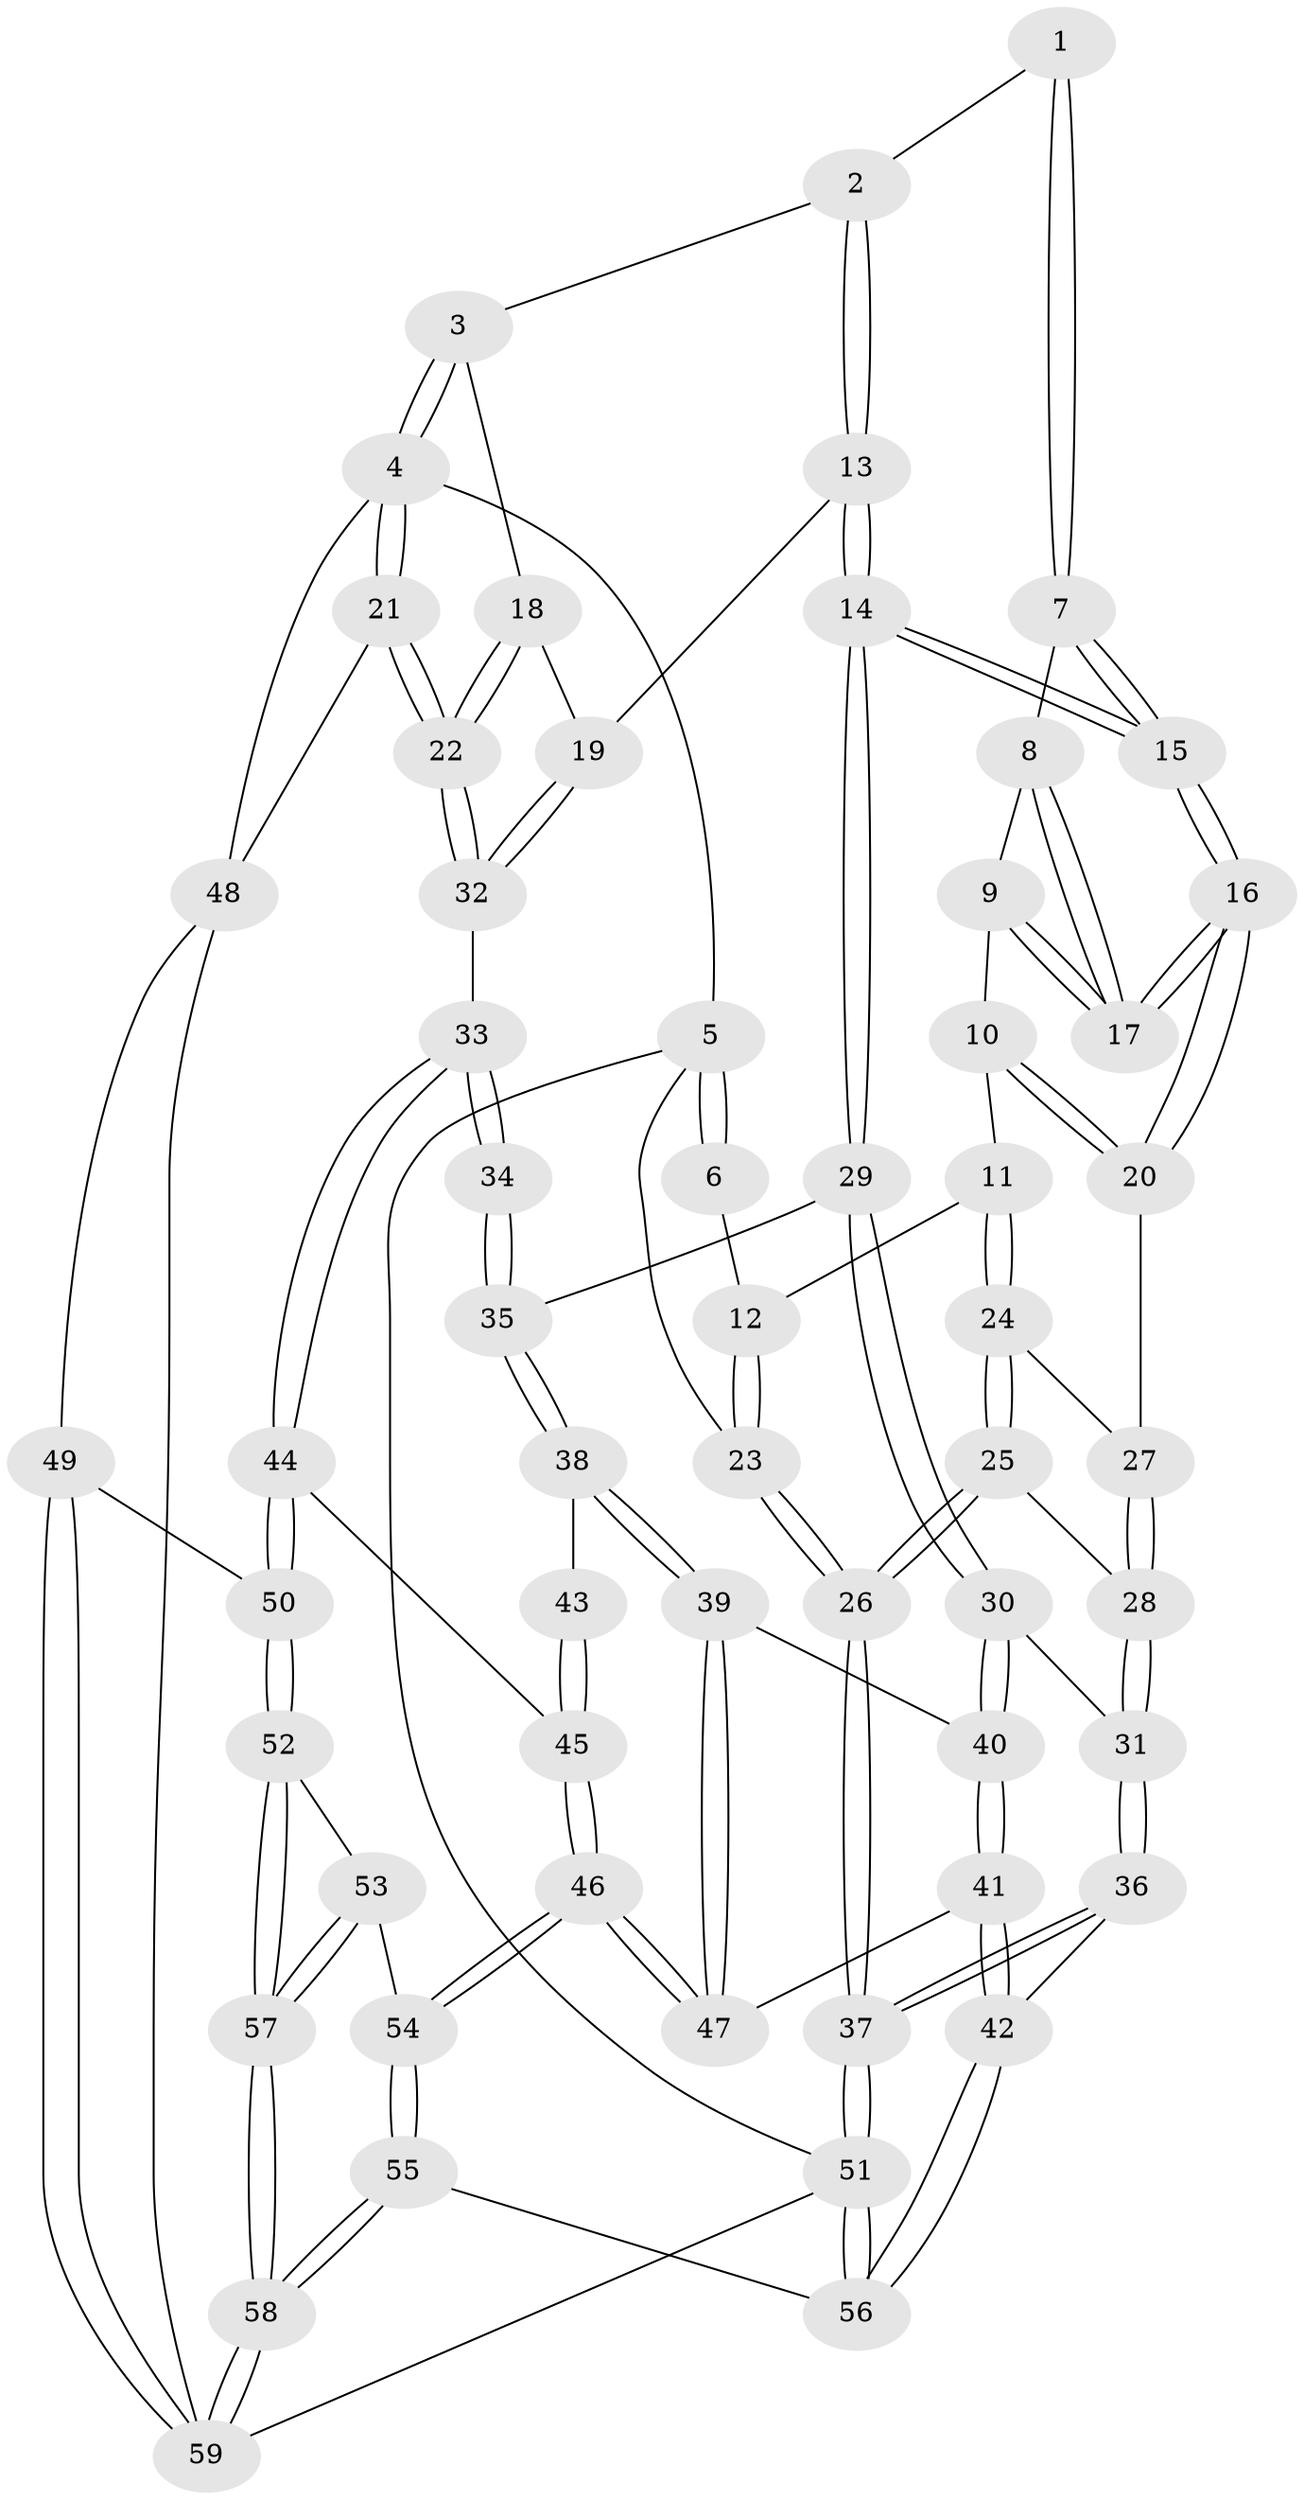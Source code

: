 // Generated by graph-tools (version 1.1) at 2025/16/03/09/25 04:16:57]
// undirected, 59 vertices, 144 edges
graph export_dot {
graph [start="1"]
  node [color=gray90,style=filled];
  1 [pos="+0.23894900200332045+0"];
  2 [pos="+0.4380627959194132+0"];
  3 [pos="+0.7394079695453087+0"];
  4 [pos="+1+0"];
  5 [pos="+0+0"];
  6 [pos="+0.23283419992134982+0"];
  7 [pos="+0.25385073893517796+0"];
  8 [pos="+0.23191888597568022+0.0400353984733721"];
  9 [pos="+0.20770425949244672+0.11177472065973211"];
  10 [pos="+0.18270066332091045+0.13851962322692063"];
  11 [pos="+0.0869723580017441+0.1861216491506996"];
  12 [pos="+0.05835880001065956+0.16696022000972857"];
  13 [pos="+0.44463840644437375+0.22993115841452358"];
  14 [pos="+0.4140872287723682+0.24403973862565922"];
  15 [pos="+0.4034297066474498+0.24026674582474195"];
  16 [pos="+0.3276770848913903+0.24180841222598481"];
  17 [pos="+0.3010764696607754+0.205517867575697"];
  18 [pos="+0.7312349812272488+0"];
  19 [pos="+0.5322877872085181+0.21888723199070897"];
  20 [pos="+0.291772582811966+0.2520698964263098"];
  21 [pos="+1+0.40063334539945933"];
  22 [pos="+0.9226027569557792+0.37515808121217475"];
  23 [pos="+0+0.14261822923565348"];
  24 [pos="+0.09009458907197193+0.1911484790367304"];
  25 [pos="+0.10638761303190448+0.36119750775840587"];
  26 [pos="+0+0.4389655174387189"];
  27 [pos="+0.2692356222042892+0.26223308933392364"];
  28 [pos="+0.16974064267217792+0.3917096794578148"];
  29 [pos="+0.40808271795875306+0.3873422305306187"];
  30 [pos="+0.26358191646246587+0.46932720472674583"];
  31 [pos="+0.19922641168452837+0.45684615353158936"];
  32 [pos="+0.7585755218414902+0.42629553000677295"];
  33 [pos="+0.7531220119541289+0.432226439611332"];
  34 [pos="+0.7002078196102963+0.4433387386401306"];
  35 [pos="+0.4265069438822828+0.4118946023032321"];
  36 [pos="+0.0490005233650074+0.6850438776891163"];
  37 [pos="+0+0.6566775827551672"];
  38 [pos="+0.4532222542407713+0.53770789203239"];
  39 [pos="+0.44195341908913893+0.5532597425301228"];
  40 [pos="+0.2923945443167608+0.5190670767531524"];
  41 [pos="+0.308787613318794+0.6950605831217681"];
  42 [pos="+0.20642226106232478+0.7865128773375458"];
  43 [pos="+0.5086271561058199+0.5412063846787136"];
  44 [pos="+0.6953955864483418+0.626369161978792"];
  45 [pos="+0.60229742564582+0.6786019719807161"];
  46 [pos="+0.5494011912981123+0.7388485596534208"];
  47 [pos="+0.40937330123175725+0.6597425058289449"];
  48 [pos="+1+0.6674939274123327"];
  49 [pos="+0.8228076881606674+0.7863160894702294"];
  50 [pos="+0.8155323761893545+0.7860262246713431"];
  51 [pos="+0+1"];
  52 [pos="+0.7597890974527838+0.8317922900025388"];
  53 [pos="+0.5970347136235487+0.8069849127270465"];
  54 [pos="+0.5519096266495426+0.784082870952644"];
  55 [pos="+0.3652174176035387+1"];
  56 [pos="+0.29735310594531134+1"];
  57 [pos="+0.6971550700311827+1"];
  58 [pos="+0.6800250791216972+1"];
  59 [pos="+1+1"];
  1 -- 2;
  1 -- 7;
  1 -- 7;
  2 -- 3;
  2 -- 13;
  2 -- 13;
  3 -- 4;
  3 -- 4;
  3 -- 18;
  4 -- 5;
  4 -- 21;
  4 -- 21;
  4 -- 48;
  5 -- 6;
  5 -- 6;
  5 -- 23;
  5 -- 51;
  6 -- 12;
  7 -- 8;
  7 -- 15;
  7 -- 15;
  8 -- 9;
  8 -- 17;
  8 -- 17;
  9 -- 10;
  9 -- 17;
  9 -- 17;
  10 -- 11;
  10 -- 20;
  10 -- 20;
  11 -- 12;
  11 -- 24;
  11 -- 24;
  12 -- 23;
  12 -- 23;
  13 -- 14;
  13 -- 14;
  13 -- 19;
  14 -- 15;
  14 -- 15;
  14 -- 29;
  14 -- 29;
  15 -- 16;
  15 -- 16;
  16 -- 17;
  16 -- 17;
  16 -- 20;
  16 -- 20;
  18 -- 19;
  18 -- 22;
  18 -- 22;
  19 -- 32;
  19 -- 32;
  20 -- 27;
  21 -- 22;
  21 -- 22;
  21 -- 48;
  22 -- 32;
  22 -- 32;
  23 -- 26;
  23 -- 26;
  24 -- 25;
  24 -- 25;
  24 -- 27;
  25 -- 26;
  25 -- 26;
  25 -- 28;
  26 -- 37;
  26 -- 37;
  27 -- 28;
  27 -- 28;
  28 -- 31;
  28 -- 31;
  29 -- 30;
  29 -- 30;
  29 -- 35;
  30 -- 31;
  30 -- 40;
  30 -- 40;
  31 -- 36;
  31 -- 36;
  32 -- 33;
  33 -- 34;
  33 -- 34;
  33 -- 44;
  33 -- 44;
  34 -- 35;
  34 -- 35;
  35 -- 38;
  35 -- 38;
  36 -- 37;
  36 -- 37;
  36 -- 42;
  37 -- 51;
  37 -- 51;
  38 -- 39;
  38 -- 39;
  38 -- 43;
  39 -- 40;
  39 -- 47;
  39 -- 47;
  40 -- 41;
  40 -- 41;
  41 -- 42;
  41 -- 42;
  41 -- 47;
  42 -- 56;
  42 -- 56;
  43 -- 45;
  43 -- 45;
  44 -- 45;
  44 -- 50;
  44 -- 50;
  45 -- 46;
  45 -- 46;
  46 -- 47;
  46 -- 47;
  46 -- 54;
  46 -- 54;
  48 -- 49;
  48 -- 59;
  49 -- 50;
  49 -- 59;
  49 -- 59;
  50 -- 52;
  50 -- 52;
  51 -- 56;
  51 -- 56;
  51 -- 59;
  52 -- 53;
  52 -- 57;
  52 -- 57;
  53 -- 54;
  53 -- 57;
  53 -- 57;
  54 -- 55;
  54 -- 55;
  55 -- 56;
  55 -- 58;
  55 -- 58;
  57 -- 58;
  57 -- 58;
  58 -- 59;
  58 -- 59;
}
